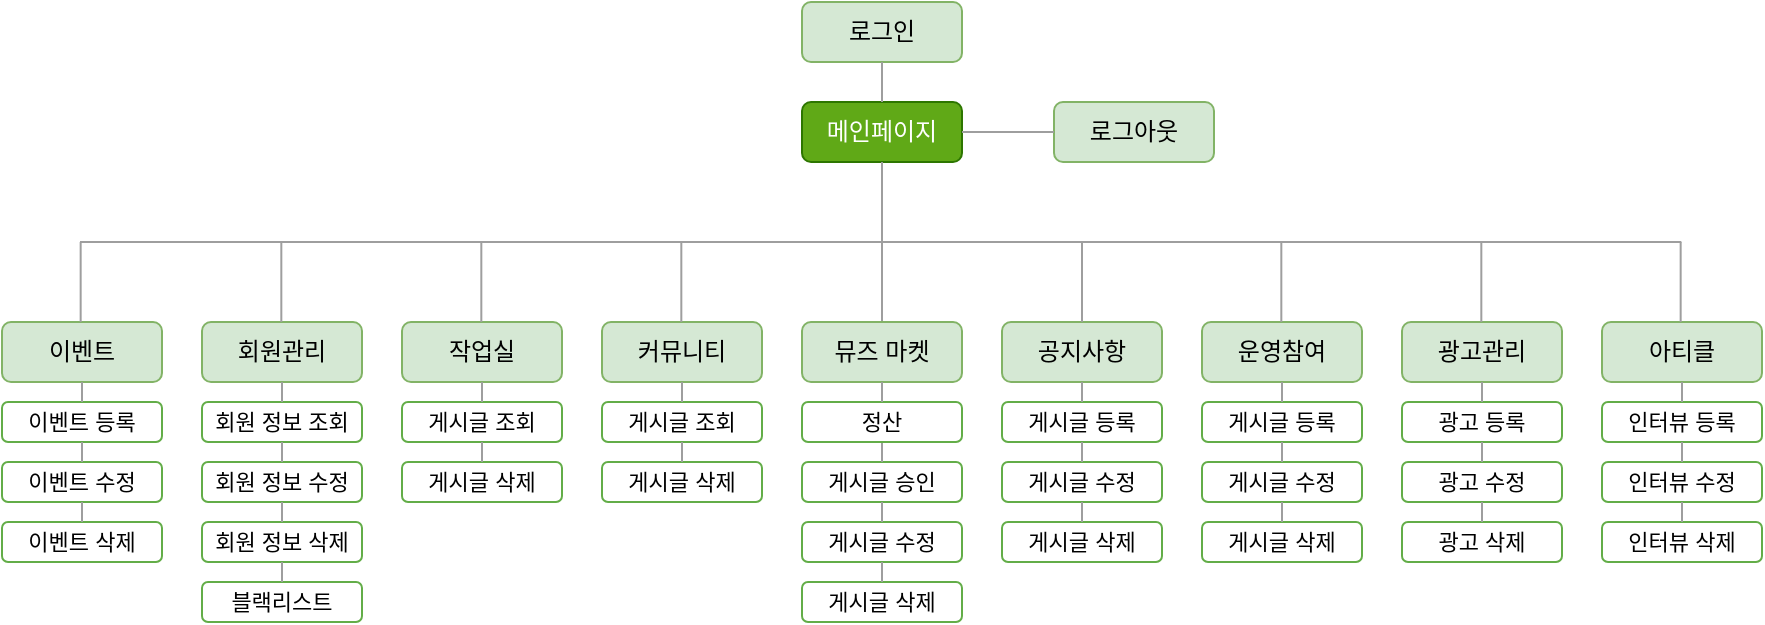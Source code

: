 <mxfile version="24.7.1" type="device" pages="2">
  <diagram name="페이지-1" id="FBjnpI0jLDktlnYusSt3">
    <mxGraphModel dx="1609" dy="537" grid="1" gridSize="10" guides="1" tooltips="1" connect="1" arrows="1" fold="1" page="1" pageScale="1" pageWidth="827" pageHeight="1169" background="#ffffff" math="0" shadow="0">
      <root>
        <mxCell id="0" />
        <mxCell id="1" parent="0" />
        <mxCell id="0dvyu7xRg7RrmKDCG1FK-5" value="로그인" style="rounded=1;whiteSpace=wrap;html=1;fillColor=#d5e8d4;strokeColor=#82b366;" parent="1" vertex="1">
          <mxGeometry x="370" y="20" width="80" height="30" as="geometry" />
        </mxCell>
        <mxCell id="0dvyu7xRg7RrmKDCG1FK-30" value="운영참여" style="rounded=1;whiteSpace=wrap;html=1;fillColor=#d5e8d4;strokeColor=#82b366;" parent="1" vertex="1">
          <mxGeometry x="570" y="180" width="80" height="30" as="geometry" />
        </mxCell>
        <mxCell id="0dvyu7xRg7RrmKDCG1FK-52" value="커뮤니티" style="rounded=1;whiteSpace=wrap;html=1;fillColor=#d5e8d4;strokeColor=#82b366;" parent="1" vertex="1">
          <mxGeometry x="270" y="180" width="80" height="30" as="geometry" />
        </mxCell>
        <mxCell id="P94jC0ZwyTHtsRuPvJ_n-1" value="작업실" style="rounded=1;whiteSpace=wrap;html=1;fillColor=#d5e8d4;strokeColor=#82b366;" parent="1" vertex="1">
          <mxGeometry x="170" y="180" width="80" height="30" as="geometry" />
        </mxCell>
        <mxCell id="_TSB36N1gyCDnTx2Kz4D-2" value="메인페이지" style="rounded=1;whiteSpace=wrap;html=1;fillColor=#60a917;strokeColor=#2D7600;fontColor=#ffffff;" parent="1" vertex="1">
          <mxGeometry x="370" y="70" width="80" height="30" as="geometry" />
        </mxCell>
        <mxCell id="OlVHk4C_jjLdZL9SPfAl-1" value="광고관리" style="rounded=1;whiteSpace=wrap;html=1;fillColor=#d5e8d4;strokeColor=#82b366;" parent="1" vertex="1">
          <mxGeometry x="670" y="180" width="80" height="30" as="geometry" />
        </mxCell>
        <mxCell id="i9cefn0hHTIIUTS4vXwR-2" value="" style="edgeStyle=orthogonalEdgeStyle;rounded=0;orthogonalLoop=1;jettySize=auto;html=1;endArrow=none;endFill=0;strokeColor=#9E9E9E;exitX=0.5;exitY=0;exitDx=0;exitDy=0;entryX=0.5;entryY=1;entryDx=0;entryDy=0;" parent="1" source="_TSB36N1gyCDnTx2Kz4D-2" target="0dvyu7xRg7RrmKDCG1FK-5" edge="1">
          <mxGeometry relative="1" as="geometry">
            <mxPoint x="160" y="200" as="sourcePoint" />
            <mxPoint x="160" y="190" as="targetPoint" />
            <Array as="points" />
          </mxGeometry>
        </mxCell>
        <mxCell id="i9cefn0hHTIIUTS4vXwR-3" value="로그아웃" style="rounded=1;whiteSpace=wrap;html=1;fillColor=#d5e8d4;strokeColor=#82b366;" parent="1" vertex="1">
          <mxGeometry x="496" y="70" width="80" height="30" as="geometry" />
        </mxCell>
        <mxCell id="i9cefn0hHTIIUTS4vXwR-4" value="" style="rounded=0;orthogonalLoop=1;jettySize=auto;html=1;endArrow=none;endFill=0;strokeColor=#9E9E9E;exitX=1;exitY=0.5;exitDx=0;exitDy=0;entryX=0;entryY=0.5;entryDx=0;entryDy=0;" parent="1" source="_TSB36N1gyCDnTx2Kz4D-2" target="i9cefn0hHTIIUTS4vXwR-3" edge="1">
          <mxGeometry relative="1" as="geometry">
            <mxPoint x="556" y="130" as="sourcePoint" />
            <mxPoint x="285" y="240" as="targetPoint" />
          </mxGeometry>
        </mxCell>
        <mxCell id="i9cefn0hHTIIUTS4vXwR-5" value="" style="edgeStyle=orthogonalEdgeStyle;rounded=0;orthogonalLoop=1;jettySize=auto;html=1;endArrow=none;endFill=0;strokeColor=#9E9E9E;exitX=0.5;exitY=1;exitDx=0;exitDy=0;" parent="1" source="_TSB36N1gyCDnTx2Kz4D-2" edge="1">
          <mxGeometry relative="1" as="geometry">
            <mxPoint x="460" y="95" as="sourcePoint" />
            <mxPoint x="410" y="140" as="targetPoint" />
            <Array as="points" />
          </mxGeometry>
        </mxCell>
        <mxCell id="i9cefn0hHTIIUTS4vXwR-7" value="" style="rounded=0;orthogonalLoop=1;jettySize=auto;html=1;endArrow=none;endFill=0;strokeColor=#9E9E9E;" parent="1" edge="1">
          <mxGeometry relative="1" as="geometry">
            <mxPoint x="110" y="140" as="sourcePoint" />
            <mxPoint x="710" y="140" as="targetPoint" />
          </mxGeometry>
        </mxCell>
        <mxCell id="i9cefn0hHTIIUTS4vXwR-12" value="회원관리" style="rounded=1;whiteSpace=wrap;html=1;fillColor=#d5e8d4;strokeColor=#82b366;" parent="1" vertex="1">
          <mxGeometry x="70" y="180" width="80" height="30" as="geometry" />
        </mxCell>
        <mxCell id="i9cefn0hHTIIUTS4vXwR-15" value="공지사항" style="rounded=1;whiteSpace=wrap;html=1;fillColor=#d5e8d4;strokeColor=#82b366;" parent="1" vertex="1">
          <mxGeometry x="470" y="180" width="80" height="30" as="geometry" />
        </mxCell>
        <mxCell id="i9cefn0hHTIIUTS4vXwR-16" value="" style="rounded=0;orthogonalLoop=1;jettySize=auto;html=1;endArrow=none;endFill=0;strokeColor=#9E9E9E;exitX=0.5;exitY=0;exitDx=0;exitDy=0;entryX=0.5;entryY=1;entryDx=0;entryDy=0;" parent="1" edge="1">
          <mxGeometry relative="1" as="geometry">
            <mxPoint x="410" y="180" as="sourcePoint" />
            <mxPoint x="410" y="140" as="targetPoint" />
          </mxGeometry>
        </mxCell>
        <mxCell id="i9cefn0hHTIIUTS4vXwR-17" value="" style="rounded=0;orthogonalLoop=1;jettySize=auto;html=1;endArrow=none;endFill=0;strokeColor=#9E9E9E;exitX=0.5;exitY=0;exitDx=0;exitDy=0;" parent="1" source="i9cefn0hHTIIUTS4vXwR-15" edge="1">
          <mxGeometry relative="1" as="geometry">
            <mxPoint x="420" y="190" as="sourcePoint" />
            <mxPoint x="510" y="140" as="targetPoint" />
          </mxGeometry>
        </mxCell>
        <mxCell id="i9cefn0hHTIIUTS4vXwR-18" value="" style="rounded=0;orthogonalLoop=1;jettySize=auto;html=1;endArrow=none;endFill=0;strokeColor=#9E9E9E;exitX=0.5;exitY=0;exitDx=0;exitDy=0;" parent="1" edge="1">
          <mxGeometry relative="1" as="geometry">
            <mxPoint x="609.66" y="180" as="sourcePoint" />
            <mxPoint x="609.66" y="140" as="targetPoint" />
          </mxGeometry>
        </mxCell>
        <mxCell id="i9cefn0hHTIIUTS4vXwR-19" value="" style="rounded=0;orthogonalLoop=1;jettySize=auto;html=1;endArrow=none;endFill=0;strokeColor=#9E9E9E;exitX=0.5;exitY=0;exitDx=0;exitDy=0;" parent="1" edge="1">
          <mxGeometry relative="1" as="geometry">
            <mxPoint x="709.66" y="180" as="sourcePoint" />
            <mxPoint x="709.66" y="140" as="targetPoint" />
          </mxGeometry>
        </mxCell>
        <mxCell id="i9cefn0hHTIIUTS4vXwR-20" value="" style="rounded=0;orthogonalLoop=1;jettySize=auto;html=1;endArrow=none;endFill=0;strokeColor=#9E9E9E;exitX=0.5;exitY=0;exitDx=0;exitDy=0;" parent="1" edge="1">
          <mxGeometry relative="1" as="geometry">
            <mxPoint x="309.66" y="180" as="sourcePoint" />
            <mxPoint x="309.66" y="140" as="targetPoint" />
          </mxGeometry>
        </mxCell>
        <mxCell id="i9cefn0hHTIIUTS4vXwR-21" value="" style="rounded=0;orthogonalLoop=1;jettySize=auto;html=1;endArrow=none;endFill=0;strokeColor=#9E9E9E;exitX=0.5;exitY=0;exitDx=0;exitDy=0;" parent="1" edge="1">
          <mxGeometry relative="1" as="geometry">
            <mxPoint x="209.66" y="180" as="sourcePoint" />
            <mxPoint x="209.66" y="140" as="targetPoint" />
          </mxGeometry>
        </mxCell>
        <mxCell id="i9cefn0hHTIIUTS4vXwR-22" value="" style="rounded=0;orthogonalLoop=1;jettySize=auto;html=1;endArrow=none;endFill=0;strokeColor=#9E9E9E;exitX=0.5;exitY=0;exitDx=0;exitDy=0;" parent="1" edge="1">
          <mxGeometry relative="1" as="geometry">
            <mxPoint x="109.66" y="180" as="sourcePoint" />
            <mxPoint x="109.66" y="140" as="targetPoint" />
          </mxGeometry>
        </mxCell>
        <mxCell id="i9cefn0hHTIIUTS4vXwR-23" value="&lt;font style=&quot;font-size: 11px;&quot;&gt;회원 정보 조회&lt;/font&gt;" style="rounded=1;whiteSpace=wrap;html=1;fillColor=#ffffff;strokeColor=#63AD48;" parent="1" vertex="1">
          <mxGeometry x="70" y="220" width="80" height="20" as="geometry" />
        </mxCell>
        <mxCell id="i9cefn0hHTIIUTS4vXwR-24" value="" style="rounded=0;orthogonalLoop=1;jettySize=auto;html=1;endArrow=none;endFill=0;strokeColor=#9E9E9E;exitX=0.5;exitY=0;exitDx=0;exitDy=0;entryX=0.5;entryY=1;entryDx=0;entryDy=0;" parent="1" source="i9cefn0hHTIIUTS4vXwR-23" target="i9cefn0hHTIIUTS4vXwR-12" edge="1">
          <mxGeometry relative="1" as="geometry">
            <mxPoint x="119.66" y="190" as="sourcePoint" />
            <mxPoint x="119.66" y="150" as="targetPoint" />
          </mxGeometry>
        </mxCell>
        <mxCell id="i9cefn0hHTIIUTS4vXwR-25" value="&lt;font style=&quot;font-size: 11px;&quot;&gt;회원 정보 수정&lt;/font&gt;" style="rounded=1;whiteSpace=wrap;html=1;fillColor=#ffffff;strokeColor=#63AD48;" parent="1" vertex="1">
          <mxGeometry x="70" y="250" width="80" height="20" as="geometry" />
        </mxCell>
        <mxCell id="i9cefn0hHTIIUTS4vXwR-26" value="" style="rounded=0;orthogonalLoop=1;jettySize=auto;html=1;endArrow=none;endFill=0;strokeColor=#9E9E9E;exitX=0.5;exitY=0;exitDx=0;exitDy=0;entryX=0.5;entryY=1;entryDx=0;entryDy=0;" parent="1" source="i9cefn0hHTIIUTS4vXwR-25" edge="1">
          <mxGeometry relative="1" as="geometry">
            <mxPoint x="119.66" y="220" as="sourcePoint" />
            <mxPoint x="110" y="240" as="targetPoint" />
          </mxGeometry>
        </mxCell>
        <mxCell id="i9cefn0hHTIIUTS4vXwR-27" value="&lt;font style=&quot;font-size: 11px;&quot;&gt;회원 정보 삭제&lt;/font&gt;" style="rounded=1;whiteSpace=wrap;html=1;fillColor=#ffffff;strokeColor=#63AD48;" parent="1" vertex="1">
          <mxGeometry x="70" y="280" width="80" height="20" as="geometry" />
        </mxCell>
        <mxCell id="i9cefn0hHTIIUTS4vXwR-28" value="" style="rounded=0;orthogonalLoop=1;jettySize=auto;html=1;endArrow=none;endFill=0;strokeColor=#9E9E9E;exitX=0.5;exitY=0;exitDx=0;exitDy=0;entryX=0.5;entryY=1;entryDx=0;entryDy=0;" parent="1" source="i9cefn0hHTIIUTS4vXwR-27" edge="1">
          <mxGeometry relative="1" as="geometry">
            <mxPoint x="119.66" y="250" as="sourcePoint" />
            <mxPoint x="110" y="270" as="targetPoint" />
          </mxGeometry>
        </mxCell>
        <mxCell id="i9cefn0hHTIIUTS4vXwR-29" value="&lt;span style=&quot;font-size: 11px;&quot;&gt;게시글 조회&lt;/span&gt;" style="rounded=1;whiteSpace=wrap;html=1;fillColor=#ffffff;strokeColor=#63AD48;" parent="1" vertex="1">
          <mxGeometry x="170" y="220" width="80" height="20" as="geometry" />
        </mxCell>
        <mxCell id="i9cefn0hHTIIUTS4vXwR-30" value="" style="rounded=0;orthogonalLoop=1;jettySize=auto;html=1;endArrow=none;endFill=0;strokeColor=#9E9E9E;exitX=0.5;exitY=0;exitDx=0;exitDy=0;entryX=0.5;entryY=1;entryDx=0;entryDy=0;" parent="1" source="i9cefn0hHTIIUTS4vXwR-29" edge="1">
          <mxGeometry relative="1" as="geometry">
            <mxPoint x="219.66" y="190" as="sourcePoint" />
            <mxPoint x="210" y="210" as="targetPoint" />
          </mxGeometry>
        </mxCell>
        <mxCell id="i9cefn0hHTIIUTS4vXwR-31" value="&lt;font style=&quot;font-size: 11px;&quot;&gt;게시글 삭제&lt;/font&gt;" style="rounded=1;whiteSpace=wrap;html=1;fillColor=#ffffff;strokeColor=#63AD48;" parent="1" vertex="1">
          <mxGeometry x="170" y="250" width="80" height="20" as="geometry" />
        </mxCell>
        <mxCell id="i9cefn0hHTIIUTS4vXwR-32" value="" style="rounded=0;orthogonalLoop=1;jettySize=auto;html=1;endArrow=none;endFill=0;strokeColor=#9E9E9E;exitX=0.5;exitY=0;exitDx=0;exitDy=0;entryX=0.5;entryY=1;entryDx=0;entryDy=0;" parent="1" source="i9cefn0hHTIIUTS4vXwR-31" edge="1">
          <mxGeometry relative="1" as="geometry">
            <mxPoint x="219.66" y="220" as="sourcePoint" />
            <mxPoint x="210" y="240" as="targetPoint" />
          </mxGeometry>
        </mxCell>
        <mxCell id="i9cefn0hHTIIUTS4vXwR-35" value="&lt;font style=&quot;font-size: 11px;&quot;&gt;블랙리스트&lt;/font&gt;" style="rounded=1;whiteSpace=wrap;html=1;fillColor=#ffffff;strokeColor=#63AD48;" parent="1" vertex="1">
          <mxGeometry x="70" y="310" width="80" height="20" as="geometry" />
        </mxCell>
        <mxCell id="i9cefn0hHTIIUTS4vXwR-36" value="" style="rounded=0;orthogonalLoop=1;jettySize=auto;html=1;endArrow=none;endFill=0;strokeColor=#9E9E9E;exitX=0.5;exitY=0;exitDx=0;exitDy=0;entryX=0.5;entryY=1;entryDx=0;entryDy=0;" parent="1" source="i9cefn0hHTIIUTS4vXwR-35" edge="1">
          <mxGeometry relative="1" as="geometry">
            <mxPoint x="119.66" y="280" as="sourcePoint" />
            <mxPoint x="110" y="300" as="targetPoint" />
          </mxGeometry>
        </mxCell>
        <mxCell id="i9cefn0hHTIIUTS4vXwR-37" value="&lt;span style=&quot;font-size: 11px;&quot;&gt;게시글 조회&lt;/span&gt;" style="rounded=1;whiteSpace=wrap;html=1;fillColor=#ffffff;strokeColor=#63AD48;" parent="1" vertex="1">
          <mxGeometry x="270" y="220" width="80" height="20" as="geometry" />
        </mxCell>
        <mxCell id="i9cefn0hHTIIUTS4vXwR-38" value="" style="rounded=0;orthogonalLoop=1;jettySize=auto;html=1;endArrow=none;endFill=0;strokeColor=#9E9E9E;exitX=0.5;exitY=0;exitDx=0;exitDy=0;entryX=0.5;entryY=1;entryDx=0;entryDy=0;" parent="1" source="i9cefn0hHTIIUTS4vXwR-37" edge="1">
          <mxGeometry relative="1" as="geometry">
            <mxPoint x="319.66" y="190" as="sourcePoint" />
            <mxPoint x="310" y="210" as="targetPoint" />
          </mxGeometry>
        </mxCell>
        <mxCell id="i9cefn0hHTIIUTS4vXwR-39" value="&lt;font style=&quot;font-size: 11px;&quot;&gt;게시글 삭제&lt;/font&gt;" style="rounded=1;whiteSpace=wrap;html=1;fillColor=#ffffff;strokeColor=#63AD48;" parent="1" vertex="1">
          <mxGeometry x="270" y="250" width="80" height="20" as="geometry" />
        </mxCell>
        <mxCell id="i9cefn0hHTIIUTS4vXwR-40" value="" style="rounded=0;orthogonalLoop=1;jettySize=auto;html=1;endArrow=none;endFill=0;strokeColor=#9E9E9E;exitX=0.5;exitY=0;exitDx=0;exitDy=0;entryX=0.5;entryY=1;entryDx=0;entryDy=0;" parent="1" source="i9cefn0hHTIIUTS4vXwR-39" edge="1">
          <mxGeometry relative="1" as="geometry">
            <mxPoint x="319.66" y="220" as="sourcePoint" />
            <mxPoint x="310" y="240" as="targetPoint" />
          </mxGeometry>
        </mxCell>
        <mxCell id="i9cefn0hHTIIUTS4vXwR-68" value="&lt;font style=&quot;font-size: 11px;&quot;&gt;게시글 등록&lt;/font&gt;" style="rounded=1;whiteSpace=wrap;html=1;fillColor=#ffffff;strokeColor=#63AD48;" parent="1" vertex="1">
          <mxGeometry x="470" y="220" width="80" height="20" as="geometry" />
        </mxCell>
        <mxCell id="i9cefn0hHTIIUTS4vXwR-69" value="" style="rounded=0;orthogonalLoop=1;jettySize=auto;html=1;endArrow=none;endFill=0;strokeColor=#9E9E9E;exitX=0.5;exitY=0;exitDx=0;exitDy=0;entryX=0.5;entryY=1;entryDx=0;entryDy=0;" parent="1" source="i9cefn0hHTIIUTS4vXwR-68" edge="1">
          <mxGeometry relative="1" as="geometry">
            <mxPoint x="519.66" y="190" as="sourcePoint" />
            <mxPoint x="510" y="210" as="targetPoint" />
          </mxGeometry>
        </mxCell>
        <mxCell id="i9cefn0hHTIIUTS4vXwR-70" value="&lt;font style=&quot;font-size: 11px;&quot;&gt;게시글 수정&lt;/font&gt;" style="rounded=1;whiteSpace=wrap;html=1;fillColor=#ffffff;strokeColor=#63AD48;" parent="1" vertex="1">
          <mxGeometry x="470" y="250" width="80" height="20" as="geometry" />
        </mxCell>
        <mxCell id="i9cefn0hHTIIUTS4vXwR-71" value="" style="rounded=0;orthogonalLoop=1;jettySize=auto;html=1;endArrow=none;endFill=0;strokeColor=#9E9E9E;exitX=0.5;exitY=0;exitDx=0;exitDy=0;entryX=0.5;entryY=1;entryDx=0;entryDy=0;" parent="1" source="i9cefn0hHTIIUTS4vXwR-70" edge="1">
          <mxGeometry relative="1" as="geometry">
            <mxPoint x="519.66" y="220" as="sourcePoint" />
            <mxPoint x="510" y="240" as="targetPoint" />
          </mxGeometry>
        </mxCell>
        <mxCell id="i9cefn0hHTIIUTS4vXwR-72" value="&lt;font style=&quot;font-size: 11px;&quot;&gt;게시글 삭제&lt;/font&gt;" style="rounded=1;whiteSpace=wrap;html=1;fillColor=#ffffff;strokeColor=#63AD48;" parent="1" vertex="1">
          <mxGeometry x="470" y="280" width="80" height="20" as="geometry" />
        </mxCell>
        <mxCell id="i9cefn0hHTIIUTS4vXwR-73" value="" style="rounded=0;orthogonalLoop=1;jettySize=auto;html=1;endArrow=none;endFill=0;strokeColor=#9E9E9E;exitX=0.5;exitY=0;exitDx=0;exitDy=0;entryX=0.5;entryY=1;entryDx=0;entryDy=0;" parent="1" source="i9cefn0hHTIIUTS4vXwR-72" edge="1">
          <mxGeometry relative="1" as="geometry">
            <mxPoint x="519.66" y="250" as="sourcePoint" />
            <mxPoint x="510" y="270" as="targetPoint" />
          </mxGeometry>
        </mxCell>
        <mxCell id="i9cefn0hHTIIUTS4vXwR-76" value="&lt;font style=&quot;font-size: 11px;&quot;&gt;게시글 등록&lt;/font&gt;" style="rounded=1;whiteSpace=wrap;html=1;fillColor=#ffffff;strokeColor=#63AD48;" parent="1" vertex="1">
          <mxGeometry x="570" y="220" width="80" height="20" as="geometry" />
        </mxCell>
        <mxCell id="i9cefn0hHTIIUTS4vXwR-77" value="" style="rounded=0;orthogonalLoop=1;jettySize=auto;html=1;endArrow=none;endFill=0;strokeColor=#9E9E9E;exitX=0.5;exitY=0;exitDx=0;exitDy=0;entryX=0.5;entryY=1;entryDx=0;entryDy=0;" parent="1" source="i9cefn0hHTIIUTS4vXwR-76" edge="1">
          <mxGeometry relative="1" as="geometry">
            <mxPoint x="619.66" y="190" as="sourcePoint" />
            <mxPoint x="610" y="210" as="targetPoint" />
          </mxGeometry>
        </mxCell>
        <mxCell id="i9cefn0hHTIIUTS4vXwR-78" value="&lt;font style=&quot;font-size: 11px;&quot;&gt;게시글 수정&lt;/font&gt;" style="rounded=1;whiteSpace=wrap;html=1;fillColor=#ffffff;strokeColor=#63AD48;" parent="1" vertex="1">
          <mxGeometry x="570" y="250" width="80" height="20" as="geometry" />
        </mxCell>
        <mxCell id="i9cefn0hHTIIUTS4vXwR-79" value="" style="rounded=0;orthogonalLoop=1;jettySize=auto;html=1;endArrow=none;endFill=0;strokeColor=#9E9E9E;exitX=0.5;exitY=0;exitDx=0;exitDy=0;entryX=0.5;entryY=1;entryDx=0;entryDy=0;" parent="1" source="i9cefn0hHTIIUTS4vXwR-78" edge="1">
          <mxGeometry relative="1" as="geometry">
            <mxPoint x="619.66" y="220" as="sourcePoint" />
            <mxPoint x="610" y="240" as="targetPoint" />
          </mxGeometry>
        </mxCell>
        <mxCell id="i9cefn0hHTIIUTS4vXwR-80" value="&lt;font style=&quot;font-size: 11px;&quot;&gt;게시글 삭제&lt;/font&gt;" style="rounded=1;whiteSpace=wrap;html=1;fillColor=#ffffff;strokeColor=#63AD48;" parent="1" vertex="1">
          <mxGeometry x="570" y="280" width="80" height="20" as="geometry" />
        </mxCell>
        <mxCell id="i9cefn0hHTIIUTS4vXwR-81" value="" style="rounded=0;orthogonalLoop=1;jettySize=auto;html=1;endArrow=none;endFill=0;strokeColor=#9E9E9E;exitX=0.5;exitY=0;exitDx=0;exitDy=0;entryX=0.5;entryY=1;entryDx=0;entryDy=0;" parent="1" source="i9cefn0hHTIIUTS4vXwR-80" edge="1">
          <mxGeometry relative="1" as="geometry">
            <mxPoint x="619.66" y="250" as="sourcePoint" />
            <mxPoint x="610" y="270" as="targetPoint" />
          </mxGeometry>
        </mxCell>
        <mxCell id="i9cefn0hHTIIUTS4vXwR-82" value="&lt;font style=&quot;font-size: 11px;&quot;&gt;광고 등록&lt;/font&gt;" style="rounded=1;whiteSpace=wrap;html=1;fillColor=#ffffff;strokeColor=#63AD48;" parent="1" vertex="1">
          <mxGeometry x="670" y="220" width="80" height="20" as="geometry" />
        </mxCell>
        <mxCell id="i9cefn0hHTIIUTS4vXwR-83" value="" style="rounded=0;orthogonalLoop=1;jettySize=auto;html=1;endArrow=none;endFill=0;strokeColor=#9E9E9E;exitX=0.5;exitY=0;exitDx=0;exitDy=0;entryX=0.5;entryY=1;entryDx=0;entryDy=0;" parent="1" source="i9cefn0hHTIIUTS4vXwR-82" edge="1">
          <mxGeometry relative="1" as="geometry">
            <mxPoint x="719.66" y="190" as="sourcePoint" />
            <mxPoint x="710" y="210" as="targetPoint" />
          </mxGeometry>
        </mxCell>
        <mxCell id="i9cefn0hHTIIUTS4vXwR-84" value="&lt;font style=&quot;font-size: 11px;&quot;&gt;광고 수정&lt;/font&gt;" style="rounded=1;whiteSpace=wrap;html=1;fillColor=#ffffff;strokeColor=#63AD48;" parent="1" vertex="1">
          <mxGeometry x="670" y="250" width="80" height="20" as="geometry" />
        </mxCell>
        <mxCell id="i9cefn0hHTIIUTS4vXwR-85" value="" style="rounded=0;orthogonalLoop=1;jettySize=auto;html=1;endArrow=none;endFill=0;strokeColor=#9E9E9E;exitX=0.5;exitY=0;exitDx=0;exitDy=0;entryX=0.5;entryY=1;entryDx=0;entryDy=0;" parent="1" source="i9cefn0hHTIIUTS4vXwR-84" edge="1">
          <mxGeometry relative="1" as="geometry">
            <mxPoint x="719.66" y="220" as="sourcePoint" />
            <mxPoint x="710" y="240" as="targetPoint" />
          </mxGeometry>
        </mxCell>
        <mxCell id="i9cefn0hHTIIUTS4vXwR-86" value="&lt;font style=&quot;font-size: 11px;&quot;&gt;광고 삭제&lt;/font&gt;" style="rounded=1;whiteSpace=wrap;html=1;fillColor=#ffffff;strokeColor=#63AD48;" parent="1" vertex="1">
          <mxGeometry x="670" y="280" width="80" height="20" as="geometry" />
        </mxCell>
        <mxCell id="i9cefn0hHTIIUTS4vXwR-87" value="" style="rounded=0;orthogonalLoop=1;jettySize=auto;html=1;endArrow=none;endFill=0;strokeColor=#9E9E9E;exitX=0.5;exitY=0;exitDx=0;exitDy=0;entryX=0.5;entryY=1;entryDx=0;entryDy=0;" parent="1" source="i9cefn0hHTIIUTS4vXwR-86" edge="1">
          <mxGeometry relative="1" as="geometry">
            <mxPoint x="719.66" y="250" as="sourcePoint" />
            <mxPoint x="710" y="270" as="targetPoint" />
          </mxGeometry>
        </mxCell>
        <mxCell id="xX7F1s6tX2rymr525gU8-1" value="뮤즈 마켓" style="rounded=1;whiteSpace=wrap;html=1;fillColor=#d5e8d4;strokeColor=#82b366;" parent="1" vertex="1">
          <mxGeometry x="370" y="180" width="80" height="30" as="geometry" />
        </mxCell>
        <mxCell id="1nFkJULFm7QZp8YGAFr--1" value="&lt;font style=&quot;font-size: 11px;&quot;&gt;게시글 승인&lt;/font&gt;" style="rounded=1;whiteSpace=wrap;html=1;fillColor=#ffffff;strokeColor=#63AD48;" parent="1" vertex="1">
          <mxGeometry x="370" y="250" width="80" height="20" as="geometry" />
        </mxCell>
        <mxCell id="1nFkJULFm7QZp8YGAFr--2" value="" style="rounded=0;orthogonalLoop=1;jettySize=auto;html=1;endArrow=none;endFill=0;strokeColor=#9E9E9E;exitX=0.5;exitY=0;exitDx=0;exitDy=0;entryX=0.5;entryY=1;entryDx=0;entryDy=0;" parent="1" source="1nFkJULFm7QZp8YGAFr--1" edge="1">
          <mxGeometry relative="1" as="geometry">
            <mxPoint x="419.66" y="220" as="sourcePoint" />
            <mxPoint x="410" y="240" as="targetPoint" />
          </mxGeometry>
        </mxCell>
        <mxCell id="1nFkJULFm7QZp8YGAFr--3" value="&lt;font style=&quot;font-size: 11px;&quot;&gt;게시글 수정&lt;/font&gt;" style="rounded=1;whiteSpace=wrap;html=1;fillColor=#ffffff;strokeColor=#63AD48;" parent="1" vertex="1">
          <mxGeometry x="370" y="280" width="80" height="20" as="geometry" />
        </mxCell>
        <mxCell id="1nFkJULFm7QZp8YGAFr--4" value="" style="rounded=0;orthogonalLoop=1;jettySize=auto;html=1;endArrow=none;endFill=0;strokeColor=#9E9E9E;exitX=0.5;exitY=0;exitDx=0;exitDy=0;entryX=0.5;entryY=1;entryDx=0;entryDy=0;" parent="1" source="1nFkJULFm7QZp8YGAFr--3" edge="1">
          <mxGeometry relative="1" as="geometry">
            <mxPoint x="419.66" y="250" as="sourcePoint" />
            <mxPoint x="410" y="270" as="targetPoint" />
          </mxGeometry>
        </mxCell>
        <mxCell id="1nFkJULFm7QZp8YGAFr--5" value="&lt;font style=&quot;font-size: 11px;&quot;&gt;게시글 삭제&lt;/font&gt;" style="rounded=1;whiteSpace=wrap;html=1;fillColor=#ffffff;strokeColor=#63AD48;" parent="1" vertex="1">
          <mxGeometry x="370" y="310" width="80" height="20" as="geometry" />
        </mxCell>
        <mxCell id="1nFkJULFm7QZp8YGAFr--6" value="" style="rounded=0;orthogonalLoop=1;jettySize=auto;html=1;endArrow=none;endFill=0;strokeColor=#9E9E9E;exitX=0.5;exitY=0;exitDx=0;exitDy=0;entryX=0.5;entryY=1;entryDx=0;entryDy=0;" parent="1" source="1nFkJULFm7QZp8YGAFr--5" edge="1">
          <mxGeometry relative="1" as="geometry">
            <mxPoint x="419.66" y="280" as="sourcePoint" />
            <mxPoint x="410" y="300" as="targetPoint" />
          </mxGeometry>
        </mxCell>
        <mxCell id="1nFkJULFm7QZp8YGAFr--7" value="아티클" style="rounded=1;whiteSpace=wrap;html=1;fillColor=#d5e8d4;strokeColor=#82b366;" parent="1" vertex="1">
          <mxGeometry x="770" y="180" width="80" height="30" as="geometry" />
        </mxCell>
        <mxCell id="1nFkJULFm7QZp8YGAFr--8" value="&lt;font style=&quot;font-size: 11px;&quot;&gt;인터뷰 등록&lt;/font&gt;" style="rounded=1;whiteSpace=wrap;html=1;fillColor=#ffffff;strokeColor=#63AD48;" parent="1" vertex="1">
          <mxGeometry x="770" y="220" width="80" height="20" as="geometry" />
        </mxCell>
        <mxCell id="1nFkJULFm7QZp8YGAFr--9" value="" style="rounded=0;orthogonalLoop=1;jettySize=auto;html=1;endArrow=none;endFill=0;strokeColor=#9E9E9E;exitX=0.5;exitY=0;exitDx=0;exitDy=0;entryX=0.5;entryY=1;entryDx=0;entryDy=0;" parent="1" source="1nFkJULFm7QZp8YGAFr--8" edge="1">
          <mxGeometry relative="1" as="geometry">
            <mxPoint x="819.66" y="190" as="sourcePoint" />
            <mxPoint x="810" y="210" as="targetPoint" />
          </mxGeometry>
        </mxCell>
        <mxCell id="1nFkJULFm7QZp8YGAFr--10" value="&lt;font style=&quot;font-size: 11px;&quot;&gt;인터뷰&amp;nbsp;수정&lt;/font&gt;" style="rounded=1;whiteSpace=wrap;html=1;fillColor=#ffffff;strokeColor=#63AD48;" parent="1" vertex="1">
          <mxGeometry x="770" y="250" width="80" height="20" as="geometry" />
        </mxCell>
        <mxCell id="1nFkJULFm7QZp8YGAFr--11" value="" style="rounded=0;orthogonalLoop=1;jettySize=auto;html=1;endArrow=none;endFill=0;strokeColor=#9E9E9E;exitX=0.5;exitY=0;exitDx=0;exitDy=0;entryX=0.5;entryY=1;entryDx=0;entryDy=0;" parent="1" source="1nFkJULFm7QZp8YGAFr--10" edge="1">
          <mxGeometry relative="1" as="geometry">
            <mxPoint x="819.66" y="220" as="sourcePoint" />
            <mxPoint x="810" y="240" as="targetPoint" />
          </mxGeometry>
        </mxCell>
        <mxCell id="1nFkJULFm7QZp8YGAFr--12" value="&lt;font style=&quot;font-size: 11px;&quot;&gt;인터뷰&amp;nbsp;삭제&lt;/font&gt;" style="rounded=1;whiteSpace=wrap;html=1;fillColor=#ffffff;strokeColor=#63AD48;" parent="1" vertex="1">
          <mxGeometry x="770" y="280" width="80" height="20" as="geometry" />
        </mxCell>
        <mxCell id="1nFkJULFm7QZp8YGAFr--13" value="" style="rounded=0;orthogonalLoop=1;jettySize=auto;html=1;endArrow=none;endFill=0;strokeColor=#9E9E9E;exitX=0.5;exitY=0;exitDx=0;exitDy=0;entryX=0.5;entryY=1;entryDx=0;entryDy=0;" parent="1" source="1nFkJULFm7QZp8YGAFr--12" edge="1">
          <mxGeometry relative="1" as="geometry">
            <mxPoint x="819.66" y="250" as="sourcePoint" />
            <mxPoint x="810" y="270" as="targetPoint" />
          </mxGeometry>
        </mxCell>
        <mxCell id="1nFkJULFm7QZp8YGAFr--14" value="" style="rounded=0;orthogonalLoop=1;jettySize=auto;html=1;endArrow=none;endFill=0;strokeColor=#9E9E9E;" parent="1" edge="1">
          <mxGeometry relative="1" as="geometry">
            <mxPoint x="710" y="140" as="sourcePoint" />
            <mxPoint x="809.67" y="140" as="targetPoint" />
          </mxGeometry>
        </mxCell>
        <mxCell id="1nFkJULFm7QZp8YGAFr--15" value="" style="rounded=0;orthogonalLoop=1;jettySize=auto;html=1;endArrow=none;endFill=0;strokeColor=#9E9E9E;exitX=0.5;exitY=0;exitDx=0;exitDy=0;" parent="1" edge="1">
          <mxGeometry relative="1" as="geometry">
            <mxPoint x="809.33" y="180" as="sourcePoint" />
            <mxPoint x="809.33" y="140" as="targetPoint" />
          </mxGeometry>
        </mxCell>
        <mxCell id="1nFkJULFm7QZp8YGAFr--16" value="&lt;span style=&quot;font-size: 11px;&quot;&gt;정산&lt;/span&gt;" style="rounded=1;whiteSpace=wrap;html=1;fillColor=#ffffff;strokeColor=#63AD48;" parent="1" vertex="1">
          <mxGeometry x="370" y="220" width="80" height="20" as="geometry" />
        </mxCell>
        <mxCell id="1nFkJULFm7QZp8YGAFr--17" value="" style="rounded=0;orthogonalLoop=1;jettySize=auto;html=1;endArrow=none;endFill=0;strokeColor=#9E9E9E;exitX=0.5;exitY=0;exitDx=0;exitDy=0;entryX=0.5;entryY=1;entryDx=0;entryDy=0;" parent="1" source="1nFkJULFm7QZp8YGAFr--16" edge="1">
          <mxGeometry relative="1" as="geometry">
            <mxPoint x="419.66" y="190" as="sourcePoint" />
            <mxPoint x="410" y="210" as="targetPoint" />
          </mxGeometry>
        </mxCell>
        <mxCell id="rpsJ9yW99AnQKENStYIL-1" value="이벤트" style="rounded=1;whiteSpace=wrap;html=1;fillColor=#d5e8d4;strokeColor=#82b366;" parent="1" vertex="1">
          <mxGeometry x="-30" y="180" width="80" height="30" as="geometry" />
        </mxCell>
        <mxCell id="rpsJ9yW99AnQKENStYIL-2" value="&lt;font style=&quot;font-size: 11px;&quot;&gt;이벤트 등록&lt;/font&gt;" style="rounded=1;whiteSpace=wrap;html=1;fillColor=#ffffff;strokeColor=#63AD48;" parent="1" vertex="1">
          <mxGeometry x="-30" y="220" width="80" height="20" as="geometry" />
        </mxCell>
        <mxCell id="rpsJ9yW99AnQKENStYIL-3" value="" style="rounded=0;orthogonalLoop=1;jettySize=auto;html=1;endArrow=none;endFill=0;strokeColor=#9E9E9E;exitX=0.5;exitY=0;exitDx=0;exitDy=0;entryX=0.5;entryY=1;entryDx=0;entryDy=0;" parent="1" source="rpsJ9yW99AnQKENStYIL-2" edge="1">
          <mxGeometry relative="1" as="geometry">
            <mxPoint x="19.66" y="190" as="sourcePoint" />
            <mxPoint x="10" y="210" as="targetPoint" />
          </mxGeometry>
        </mxCell>
        <mxCell id="rpsJ9yW99AnQKENStYIL-4" value="&lt;font style=&quot;font-size: 11px;&quot;&gt;이벤트 수정&lt;/font&gt;" style="rounded=1;whiteSpace=wrap;html=1;fillColor=#ffffff;strokeColor=#63AD48;" parent="1" vertex="1">
          <mxGeometry x="-30" y="250" width="80" height="20" as="geometry" />
        </mxCell>
        <mxCell id="rpsJ9yW99AnQKENStYIL-5" value="" style="rounded=0;orthogonalLoop=1;jettySize=auto;html=1;endArrow=none;endFill=0;strokeColor=#9E9E9E;exitX=0.5;exitY=0;exitDx=0;exitDy=0;entryX=0.5;entryY=1;entryDx=0;entryDy=0;" parent="1" source="rpsJ9yW99AnQKENStYIL-4" edge="1">
          <mxGeometry relative="1" as="geometry">
            <mxPoint x="19.66" y="220" as="sourcePoint" />
            <mxPoint x="10" y="240" as="targetPoint" />
          </mxGeometry>
        </mxCell>
        <mxCell id="rpsJ9yW99AnQKENStYIL-6" value="&lt;font style=&quot;font-size: 11px;&quot;&gt;이벤트 삭제&lt;/font&gt;" style="rounded=1;whiteSpace=wrap;html=1;fillColor=#ffffff;strokeColor=#63AD48;" parent="1" vertex="1">
          <mxGeometry x="-30" y="280" width="80" height="20" as="geometry" />
        </mxCell>
        <mxCell id="rpsJ9yW99AnQKENStYIL-7" value="" style="rounded=0;orthogonalLoop=1;jettySize=auto;html=1;endArrow=none;endFill=0;strokeColor=#9E9E9E;exitX=0.5;exitY=0;exitDx=0;exitDy=0;entryX=0.5;entryY=1;entryDx=0;entryDy=0;" parent="1" source="rpsJ9yW99AnQKENStYIL-6" edge="1">
          <mxGeometry relative="1" as="geometry">
            <mxPoint x="19.66" y="250" as="sourcePoint" />
            <mxPoint x="10" y="270" as="targetPoint" />
          </mxGeometry>
        </mxCell>
        <mxCell id="rpsJ9yW99AnQKENStYIL-8" value="" style="rounded=0;orthogonalLoop=1;jettySize=auto;html=1;endArrow=none;endFill=0;strokeColor=#9E9E9E;exitX=0.5;exitY=0;exitDx=0;exitDy=0;" parent="1" edge="1">
          <mxGeometry relative="1" as="geometry">
            <mxPoint x="9.33" y="180" as="sourcePoint" />
            <mxPoint x="9.33" y="140" as="targetPoint" />
          </mxGeometry>
        </mxCell>
        <mxCell id="rpsJ9yW99AnQKENStYIL-9" value="" style="rounded=0;orthogonalLoop=1;jettySize=auto;html=1;endArrow=none;endFill=0;strokeColor=#9E9E9E;" parent="1" edge="1">
          <mxGeometry relative="1" as="geometry">
            <mxPoint x="120" y="140" as="sourcePoint" />
            <mxPoint x="9" y="140" as="targetPoint" />
          </mxGeometry>
        </mxCell>
      </root>
    </mxGraphModel>
  </diagram>
  <diagram id="xNR_wR3gsrpRQzBDr1mU" name="페이지-2">
    <mxGraphModel grid="1" page="1" gridSize="10" guides="1" tooltips="1" connect="1" arrows="1" fold="1" pageScale="1" pageWidth="827" pageHeight="1169" math="0" shadow="0">
      <root>
        <mxCell id="0" />
        <mxCell id="1" parent="0" />
      </root>
    </mxGraphModel>
  </diagram>
</mxfile>
